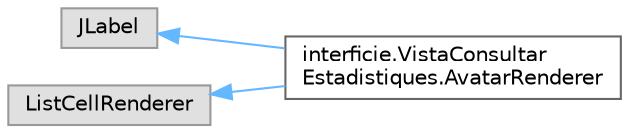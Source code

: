 digraph "Jerarquia Gràfica de la Classe"
{
 // INTERACTIVE_SVG=YES
 // LATEX_PDF_SIZE
  bgcolor="transparent";
  edge [fontname=Helvetica,fontsize=10,labelfontname=Helvetica,labelfontsize=10];
  node [fontname=Helvetica,fontsize=10,shape=box,height=0.2,width=0.4];
  rankdir="LR";
  Node0 [id="Node000000",label="JLabel",height=0.2,width=0.4,color="grey60", fillcolor="#E0E0E0", style="filled",tooltip=" "];
  Node0 -> Node1 [id="edge26_Node000000_Node000001",dir="back",color="steelblue1",style="solid",tooltip=" "];
  Node1 [id="Node000001",label="interficie.VistaConsultar\lEstadistiques.AvatarRenderer",height=0.2,width=0.4,color="grey40", fillcolor="white", style="filled",URL="$classinterficie_1_1_vista_consultar_estadistiques_1_1_avatar_renderer.html",tooltip="Renderer personalitzat per mostrar l’avatar amb imatge i nom."];
  Node2 [id="Node000002",label="ListCellRenderer",height=0.2,width=0.4,color="grey60", fillcolor="#E0E0E0", style="filled",tooltip=" "];
  Node2 -> Node1 [id="edge27_Node000002_Node000001",dir="back",color="steelblue1",style="solid",tooltip=" "];
}
